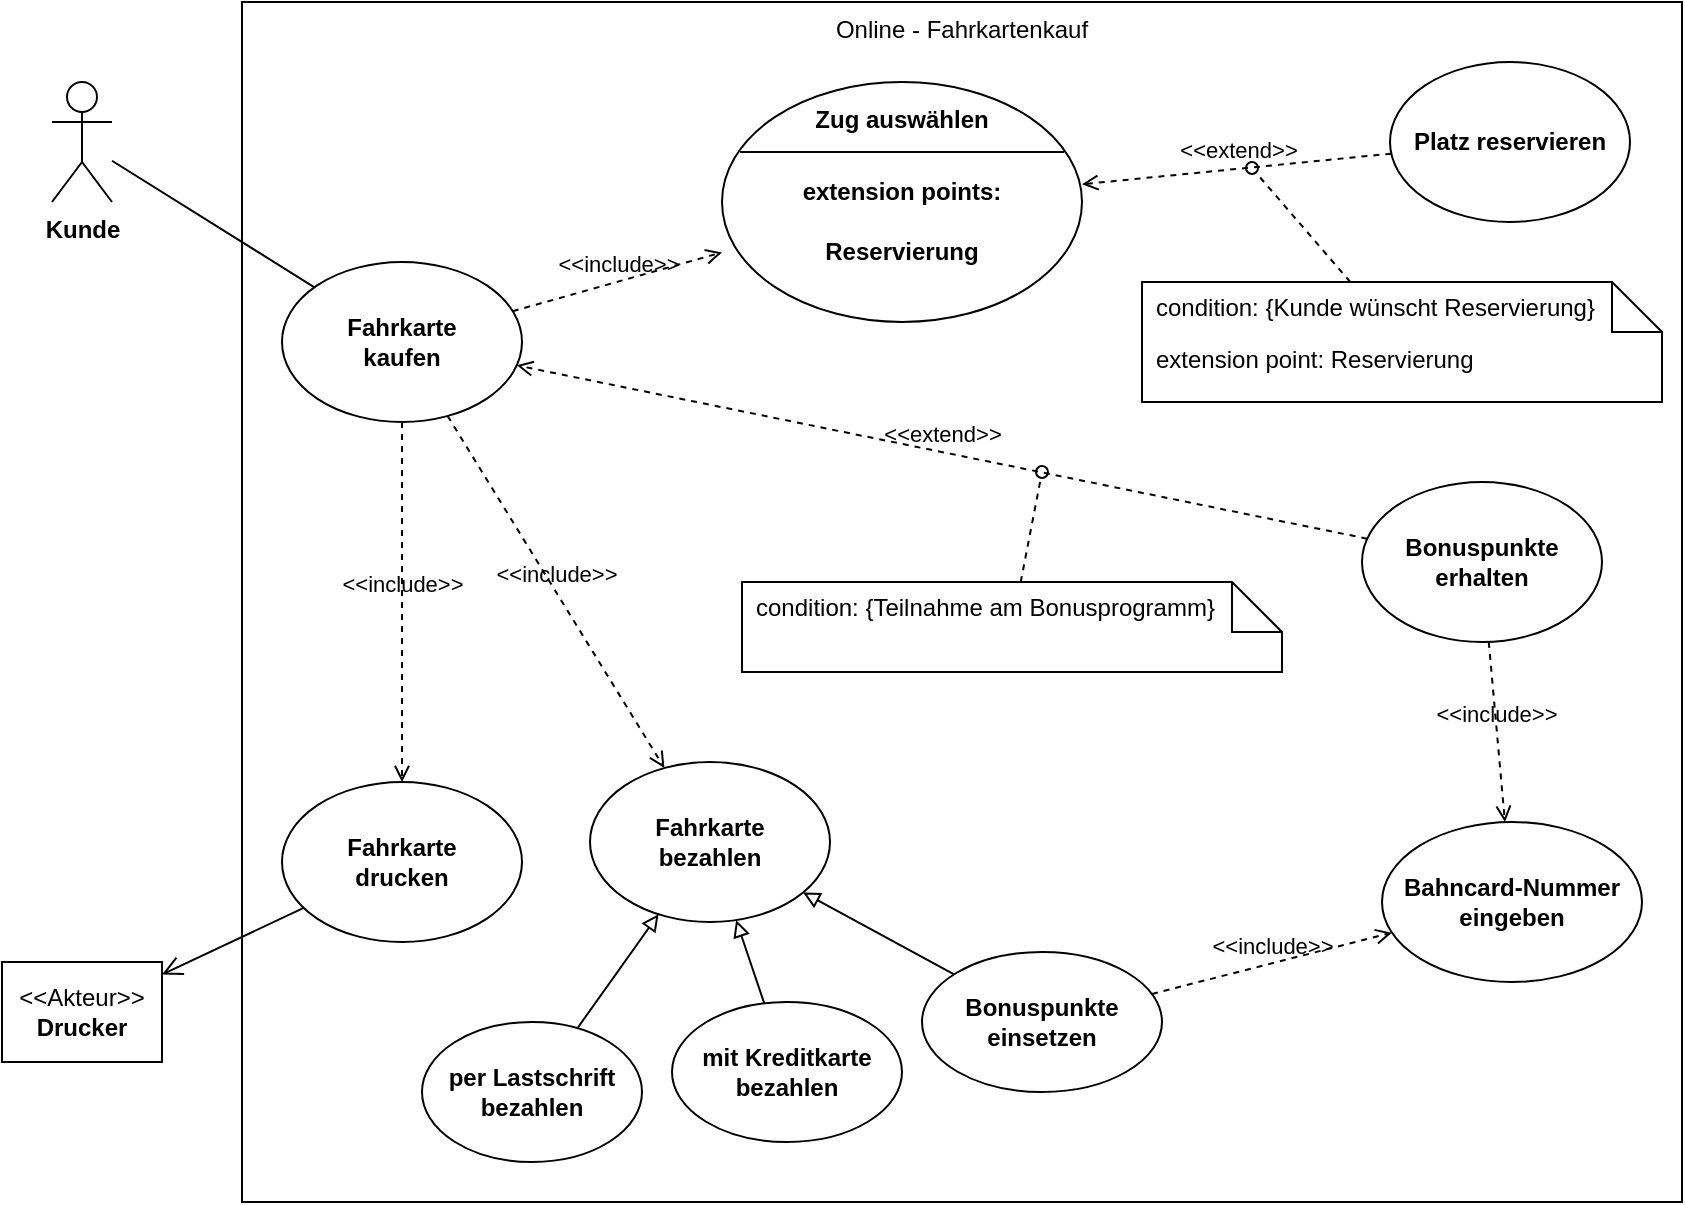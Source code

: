 <mxfile version="22.0.8" type="device">
  <diagram name="Seite-1" id="XE3J6MwuaCHnsHoTBa3w">
    <mxGraphModel dx="2049" dy="1073" grid="1" gridSize="10" guides="1" tooltips="1" connect="1" arrows="1" fold="1" page="1" pageScale="1" pageWidth="827" pageHeight="1169" math="0" shadow="0">
      <root>
        <mxCell id="0" />
        <mxCell id="1" parent="0" />
        <mxCell id="OURwhKMCkHObsWXmyVqX-9" value="Online - Fahrkartenkauf" style="rounded=0;whiteSpace=wrap;html=1;verticalAlign=top;" parent="1" vertex="1">
          <mxGeometry x="200" y="80" width="720" height="600" as="geometry" />
        </mxCell>
        <mxCell id="OURwhKMCkHObsWXmyVqX-1" value="&lt;span&gt;Fahrkarte&lt;br&gt;kaufen&lt;/span&gt;" style="ellipse;whiteSpace=wrap;html=1;fontStyle=1" parent="1" vertex="1">
          <mxGeometry x="220" y="210" width="120" height="80" as="geometry" />
        </mxCell>
        <mxCell id="OURwhKMCkHObsWXmyVqX-2" value="&lt;b&gt;Kunde&lt;/b&gt;" style="shape=umlActor;verticalLabelPosition=bottom;verticalAlign=top;html=1;outlineConnect=0;" parent="1" vertex="1">
          <mxGeometry x="105" y="120" width="30" height="60" as="geometry" />
        </mxCell>
        <mxCell id="OURwhKMCkHObsWXmyVqX-4" value="&lt;div&gt;&lt;span&gt;Fahrkarte&lt;/span&gt;&lt;/div&gt;&lt;div&gt;&lt;span&gt;drucken&lt;/span&gt;&lt;br&gt;&lt;/div&gt;" style="ellipse;whiteSpace=wrap;html=1;fontStyle=1" parent="1" vertex="1">
          <mxGeometry x="220" y="470" width="120" height="80" as="geometry" />
        </mxCell>
        <mxCell id="OURwhKMCkHObsWXmyVqX-5" value="&lt;div&gt;&lt;span&gt;Fahrkarte&lt;/span&gt;&lt;/div&gt;&lt;div&gt;&lt;span&gt;bezahlen&lt;br&gt;&lt;/span&gt;&lt;/div&gt;" style="ellipse;whiteSpace=wrap;html=1;fontStyle=1" parent="1" vertex="1">
          <mxGeometry x="374" y="460" width="120" height="80" as="geometry" />
        </mxCell>
        <mxCell id="OURwhKMCkHObsWXmyVqX-6" value="" style="endArrow=none;html=1;rounded=0;" parent="1" source="OURwhKMCkHObsWXmyVqX-2" target="OURwhKMCkHObsWXmyVqX-1" edge="1">
          <mxGeometry width="50" height="50" relative="1" as="geometry">
            <mxPoint x="470" y="320" as="sourcePoint" />
            <mxPoint x="520" y="270" as="targetPoint" />
          </mxGeometry>
        </mxCell>
        <mxCell id="_wjKEWHGWOJlkBvC2Mfe-1" value="&lt;div&gt;&lt;span&gt;per Lastschrift bezahlen&lt;br&gt;&lt;/span&gt;&lt;/div&gt;" style="ellipse;whiteSpace=wrap;html=1;fontStyle=1" parent="1" vertex="1">
          <mxGeometry x="290" y="590" width="110" height="70" as="geometry" />
        </mxCell>
        <mxCell id="_wjKEWHGWOJlkBvC2Mfe-2" value="&lt;span&gt;mit Kreditkarte bezahlen&lt;br&gt;&lt;/span&gt;" style="ellipse;whiteSpace=wrap;html=1;fontStyle=1" parent="1" vertex="1">
          <mxGeometry x="415" y="580" width="115" height="70" as="geometry" />
        </mxCell>
        <mxCell id="_wjKEWHGWOJlkBvC2Mfe-3" value="&lt;span&gt;Bonuspunkte einsetzen&lt;br&gt;&lt;/span&gt;" style="ellipse;whiteSpace=wrap;html=1;fontStyle=1" parent="1" vertex="1">
          <mxGeometry x="540" y="555" width="120" height="70" as="geometry" />
        </mxCell>
        <mxCell id="_wjKEWHGWOJlkBvC2Mfe-5" value="Platz reservieren" style="ellipse;whiteSpace=wrap;html=1;fontStyle=1" parent="1" vertex="1">
          <mxGeometry x="774" y="110" width="120" height="80" as="geometry" />
        </mxCell>
        <mxCell id="_wjKEWHGWOJlkBvC2Mfe-6" value="Bahncard-Nummer eingeben" style="ellipse;whiteSpace=wrap;html=1;fontStyle=1" parent="1" vertex="1">
          <mxGeometry x="770" y="490" width="130" height="80" as="geometry" />
        </mxCell>
        <mxCell id="_wjKEWHGWOJlkBvC2Mfe-7" value="Bonuspunkte erhalten" style="ellipse;whiteSpace=wrap;html=1;fontStyle=1" parent="1" vertex="1">
          <mxGeometry x="760" y="320" width="120" height="80" as="geometry" />
        </mxCell>
        <mxCell id="wX4N4pc1kYw8POhRxZg2-2" value="&lt;div&gt;&amp;lt;&amp;lt;Akteur&amp;gt;&amp;gt;&lt;/div&gt;&lt;div&gt;&lt;b&gt;Drucker&lt;/b&gt;&lt;br&gt;&lt;/div&gt;" style="rounded=0;whiteSpace=wrap;html=1;" parent="1" vertex="1">
          <mxGeometry x="80" y="560" width="80" height="50" as="geometry" />
        </mxCell>
        <mxCell id="wX4N4pc1kYw8POhRxZg2-4" value="&amp;lt;&amp;lt;include&amp;gt;&amp;gt;" style="html=1;verticalAlign=bottom;labelBackgroundColor=none;endArrow=open;endFill=0;dashed=1;rounded=0;" parent="1" source="OURwhKMCkHObsWXmyVqX-1" target="OURwhKMCkHObsWXmyVqX-4" edge="1">
          <mxGeometry width="160" relative="1" as="geometry">
            <mxPoint x="710" y="410" as="sourcePoint" />
            <mxPoint x="870" y="410" as="targetPoint" />
          </mxGeometry>
        </mxCell>
        <mxCell id="wX4N4pc1kYw8POhRxZg2-5" value="&amp;lt;&amp;lt;include&amp;gt;&amp;gt;" style="html=1;verticalAlign=bottom;labelBackgroundColor=none;endArrow=open;endFill=0;dashed=1;rounded=0;" parent="1" source="OURwhKMCkHObsWXmyVqX-1" target="OURwhKMCkHObsWXmyVqX-5" edge="1">
          <mxGeometry width="160" relative="1" as="geometry">
            <mxPoint x="720" y="420" as="sourcePoint" />
            <mxPoint x="880" y="420" as="targetPoint" />
          </mxGeometry>
        </mxCell>
        <mxCell id="wX4N4pc1kYw8POhRxZg2-6" value="&amp;lt;&amp;lt;include&amp;gt;&amp;gt;" style="html=1;verticalAlign=bottom;labelBackgroundColor=none;endArrow=open;endFill=0;dashed=1;rounded=0;" parent="1" source="OURwhKMCkHObsWXmyVqX-1" target="B6rzJg1NiOWsUtKU1mbM-6" edge="1">
          <mxGeometry width="160" relative="1" as="geometry">
            <mxPoint x="730" y="430" as="sourcePoint" />
            <mxPoint x="445.13" y="177.523" as="targetPoint" />
          </mxGeometry>
        </mxCell>
        <mxCell id="wX4N4pc1kYw8POhRxZg2-7" value="&amp;lt;&amp;lt;include&amp;gt;&amp;gt;" style="html=1;verticalAlign=bottom;labelBackgroundColor=none;endArrow=open;endFill=0;dashed=1;rounded=0;" parent="1" source="_wjKEWHGWOJlkBvC2Mfe-7" target="_wjKEWHGWOJlkBvC2Mfe-6" edge="1">
          <mxGeometry width="160" relative="1" as="geometry">
            <mxPoint x="740" y="440" as="sourcePoint" />
            <mxPoint x="900" y="440" as="targetPoint" />
          </mxGeometry>
        </mxCell>
        <mxCell id="wX4N4pc1kYw8POhRxZg2-8" value="&amp;lt;&amp;lt;include&amp;gt;&amp;gt;" style="html=1;verticalAlign=bottom;labelBackgroundColor=none;endArrow=open;endFill=0;dashed=1;rounded=0;" parent="1" source="_wjKEWHGWOJlkBvC2Mfe-3" target="_wjKEWHGWOJlkBvC2Mfe-6" edge="1">
          <mxGeometry width="160" relative="1" as="geometry">
            <mxPoint x="750" y="450" as="sourcePoint" />
            <mxPoint x="910" y="450" as="targetPoint" />
          </mxGeometry>
        </mxCell>
        <mxCell id="wX4N4pc1kYw8POhRxZg2-10" value="&amp;lt;&amp;lt;extend&amp;gt;&amp;gt;" style="html=1;verticalAlign=bottom;labelBackgroundColor=none;endArrow=open;endFill=0;dashed=1;rounded=0;" parent="1" source="_wjKEWHGWOJlkBvC2Mfe-7" target="OURwhKMCkHObsWXmyVqX-1" edge="1">
          <mxGeometry width="160" relative="1" as="geometry">
            <mxPoint x="710" y="510" as="sourcePoint" />
            <mxPoint x="870" y="510" as="targetPoint" />
          </mxGeometry>
        </mxCell>
        <mxCell id="wX4N4pc1kYw8POhRxZg2-11" value="&amp;lt;&amp;lt;extend&amp;gt;&amp;gt;" style="html=1;verticalAlign=bottom;labelBackgroundColor=none;endArrow=open;endFill=0;dashed=1;rounded=0;" parent="1" source="_wjKEWHGWOJlkBvC2Mfe-5" target="B6rzJg1NiOWsUtKU1mbM-6" edge="1">
          <mxGeometry width="160" relative="1" as="geometry">
            <mxPoint x="720" y="520" as="sourcePoint" />
            <mxPoint x="569.937" y="158.026" as="targetPoint" />
          </mxGeometry>
        </mxCell>
        <mxCell id="wX4N4pc1kYw8POhRxZg2-12" value="" style="endArrow=open;startArrow=none;endFill=0;startFill=0;endSize=8;html=1;verticalAlign=bottom;labelBackgroundColor=none;strokeWidth=1;rounded=0;" parent="1" source="OURwhKMCkHObsWXmyVqX-4" target="wX4N4pc1kYw8POhRxZg2-2" edge="1">
          <mxGeometry width="160" relative="1" as="geometry">
            <mxPoint x="150" y="310" as="sourcePoint" />
            <mxPoint x="520" y="290" as="targetPoint" />
          </mxGeometry>
        </mxCell>
        <mxCell id="wX4N4pc1kYw8POhRxZg2-13" value="" style="endArrow=block;html=1;rounded=0;endFill=0;" parent="1" source="_wjKEWHGWOJlkBvC2Mfe-1" target="OURwhKMCkHObsWXmyVqX-5" edge="1">
          <mxGeometry width="50" height="50" relative="1" as="geometry">
            <mxPoint x="410" y="320" as="sourcePoint" />
            <mxPoint x="460" y="270" as="targetPoint" />
          </mxGeometry>
        </mxCell>
        <mxCell id="wX4N4pc1kYw8POhRxZg2-14" value="" style="endArrow=block;html=1;rounded=0;endFill=0;" parent="1" source="_wjKEWHGWOJlkBvC2Mfe-2" target="OURwhKMCkHObsWXmyVqX-5" edge="1">
          <mxGeometry width="50" height="50" relative="1" as="geometry">
            <mxPoint x="380" y="373" as="sourcePoint" />
            <mxPoint x="407" y="327" as="targetPoint" />
          </mxGeometry>
        </mxCell>
        <mxCell id="wX4N4pc1kYw8POhRxZg2-15" value="" style="endArrow=block;html=1;rounded=0;endFill=0;" parent="1" source="_wjKEWHGWOJlkBvC2Mfe-3" target="OURwhKMCkHObsWXmyVqX-5" edge="1">
          <mxGeometry width="50" height="50" relative="1" as="geometry">
            <mxPoint x="390" y="383" as="sourcePoint" />
            <mxPoint x="417" y="337" as="targetPoint" />
          </mxGeometry>
        </mxCell>
        <mxCell id="wX4N4pc1kYw8POhRxZg2-16" value="extension point: Reservierung" style="shape=note2;boundedLbl=1;whiteSpace=wrap;html=1;size=25;verticalAlign=top;align=left;spacingLeft=5;" parent="1" vertex="1">
          <mxGeometry x="650" y="220" width="260" height="60" as="geometry" />
        </mxCell>
        <mxCell id="wX4N4pc1kYw8POhRxZg2-17" value="condition: {Kunde wünscht Reservierung}" style="resizeWidth=1;part=1;strokeColor=none;fillColor=none;align=left;spacingLeft=5;whiteSpace=wrap;html=1;" parent="wX4N4pc1kYw8POhRxZg2-16" vertex="1">
          <mxGeometry width="260.0" height="25" relative="1" as="geometry" />
        </mxCell>
        <mxCell id="wX4N4pc1kYw8POhRxZg2-18" value="" style="shape=note2;boundedLbl=1;whiteSpace=wrap;html=1;size=25;verticalAlign=top;align=left;spacingLeft=5;" parent="1" vertex="1">
          <mxGeometry x="450" y="370" width="270" height="45" as="geometry" />
        </mxCell>
        <mxCell id="wX4N4pc1kYw8POhRxZg2-19" value="condition: {Teilnahme am Bonusprogramm}" style="resizeWidth=1;part=1;strokeColor=none;fillColor=none;align=left;spacingLeft=5;whiteSpace=wrap;html=1;" parent="wX4N4pc1kYw8POhRxZg2-18" vertex="1">
          <mxGeometry width="270" height="25" relative="1" as="geometry" />
        </mxCell>
        <mxCell id="wX4N4pc1kYw8POhRxZg2-26" value="" style="endArrow=oval;html=1;rounded=0;endFill=0;dashed=1;" parent="1" source="wX4N4pc1kYw8POhRxZg2-18" edge="1">
          <mxGeometry width="50" height="50" relative="1" as="geometry">
            <mxPoint x="588.649" y="385" as="sourcePoint" />
            <mxPoint x="600" y="315" as="targetPoint" />
          </mxGeometry>
        </mxCell>
        <mxCell id="wX4N4pc1kYw8POhRxZg2-28" value="" style="endArrow=oval;html=1;rounded=0;endFill=0;dashed=1;" parent="1" source="wX4N4pc1kYw8POhRxZg2-16" edge="1">
          <mxGeometry width="50" height="50" relative="1" as="geometry">
            <mxPoint x="751.667" y="223" as="sourcePoint" />
            <mxPoint x="705" y="163" as="targetPoint" />
          </mxGeometry>
        </mxCell>
        <mxCell id="B6rzJg1NiOWsUtKU1mbM-6" value="" style="shape=ellipse;container=1;horizontal=1;horizontalStack=0;resizeParent=1;resizeParentMax=0;resizeLast=0;html=1;dashed=0;collapsible=0;" vertex="1" parent="1">
          <mxGeometry x="440" y="120" width="180" height="120" as="geometry" />
        </mxCell>
        <mxCell id="B6rzJg1NiOWsUtKU1mbM-7" value="Zug auswählen" style="html=1;strokeColor=none;fillColor=none;align=center;verticalAlign=middle;rotatable=0;whiteSpace=wrap;fontStyle=1" vertex="1" parent="B6rzJg1NiOWsUtKU1mbM-6">
          <mxGeometry y="4" width="180" height="30" as="geometry" />
        </mxCell>
        <mxCell id="B6rzJg1NiOWsUtKU1mbM-8" value="" style="line;strokeWidth=1;fillColor=none;rotatable=0;labelPosition=right;points=[];portConstraint=eastwest;dashed=0;resizeWidth=1;" vertex="1" parent="B6rzJg1NiOWsUtKU1mbM-6">
          <mxGeometry x="9" y="30" width="162" height="10" as="geometry" />
        </mxCell>
        <mxCell id="B6rzJg1NiOWsUtKU1mbM-9" value="extension points:" style="text;html=1;align=center;verticalAlign=middle;rotatable=0;fillColor=none;strokeColor=none;whiteSpace=wrap;fontStyle=1" vertex="1" parent="B6rzJg1NiOWsUtKU1mbM-6">
          <mxGeometry y="40" width="180" height="30" as="geometry" />
        </mxCell>
        <mxCell id="B6rzJg1NiOWsUtKU1mbM-10" value="Reservierung" style="text;html=1;align=center;verticalAlign=middle;rotatable=0;spacingLeft=0;fillColor=none;strokeColor=none;whiteSpace=wrap;fontStyle=1" vertex="1" parent="B6rzJg1NiOWsUtKU1mbM-6">
          <mxGeometry y="70" width="180" height="30" as="geometry" />
        </mxCell>
      </root>
    </mxGraphModel>
  </diagram>
</mxfile>

